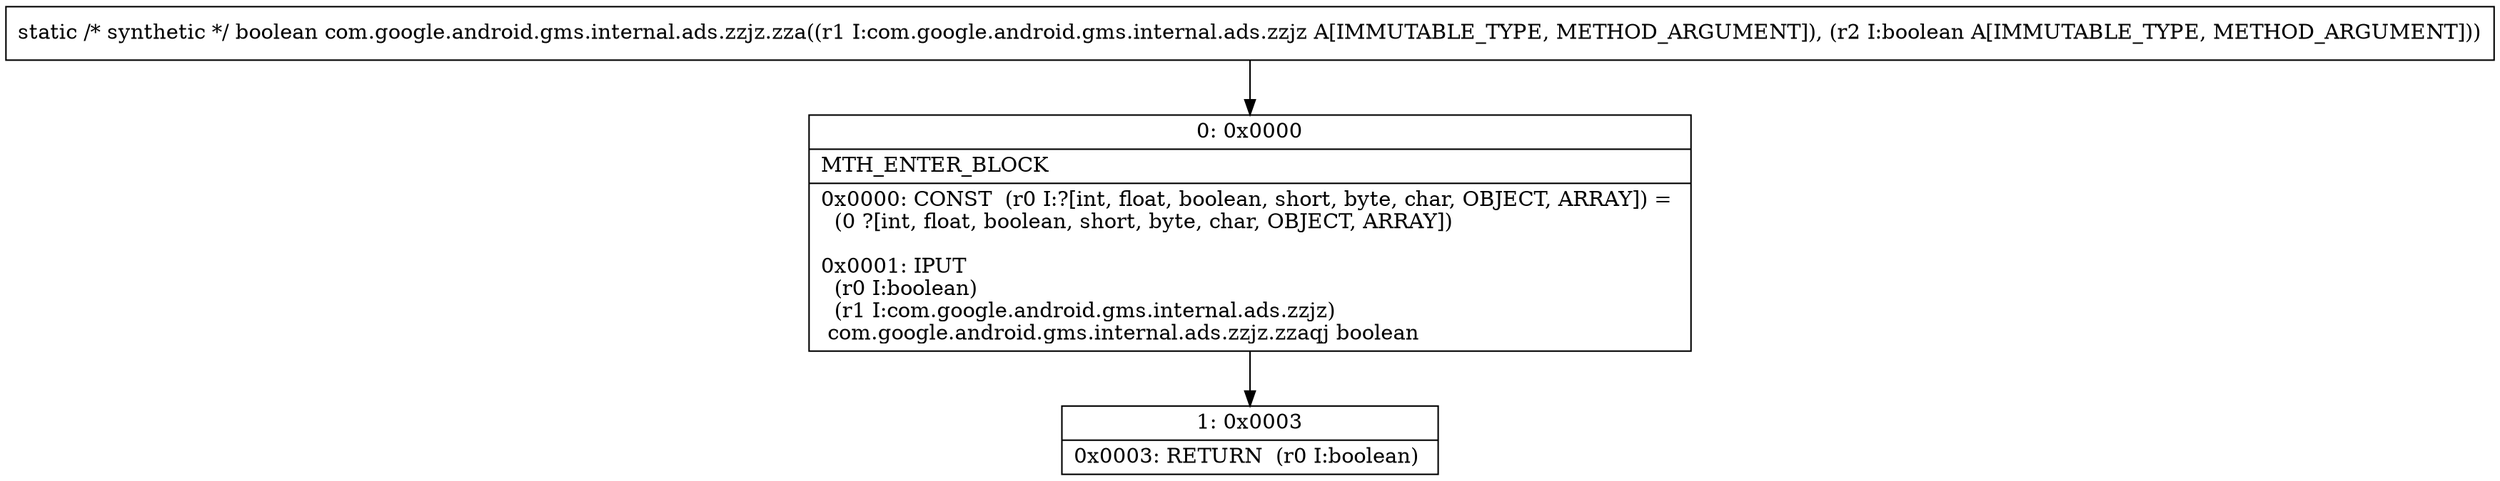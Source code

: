 digraph "CFG forcom.google.android.gms.internal.ads.zzjz.zza(Lcom\/google\/android\/gms\/internal\/ads\/zzjz;Z)Z" {
Node_0 [shape=record,label="{0\:\ 0x0000|MTH_ENTER_BLOCK\l|0x0000: CONST  (r0 I:?[int, float, boolean, short, byte, char, OBJECT, ARRAY]) = \l  (0 ?[int, float, boolean, short, byte, char, OBJECT, ARRAY])\l \l0x0001: IPUT  \l  (r0 I:boolean)\l  (r1 I:com.google.android.gms.internal.ads.zzjz)\l com.google.android.gms.internal.ads.zzjz.zzaqj boolean \l}"];
Node_1 [shape=record,label="{1\:\ 0x0003|0x0003: RETURN  (r0 I:boolean) \l}"];
MethodNode[shape=record,label="{static \/* synthetic *\/ boolean com.google.android.gms.internal.ads.zzjz.zza((r1 I:com.google.android.gms.internal.ads.zzjz A[IMMUTABLE_TYPE, METHOD_ARGUMENT]), (r2 I:boolean A[IMMUTABLE_TYPE, METHOD_ARGUMENT])) }"];
MethodNode -> Node_0;
Node_0 -> Node_1;
}

